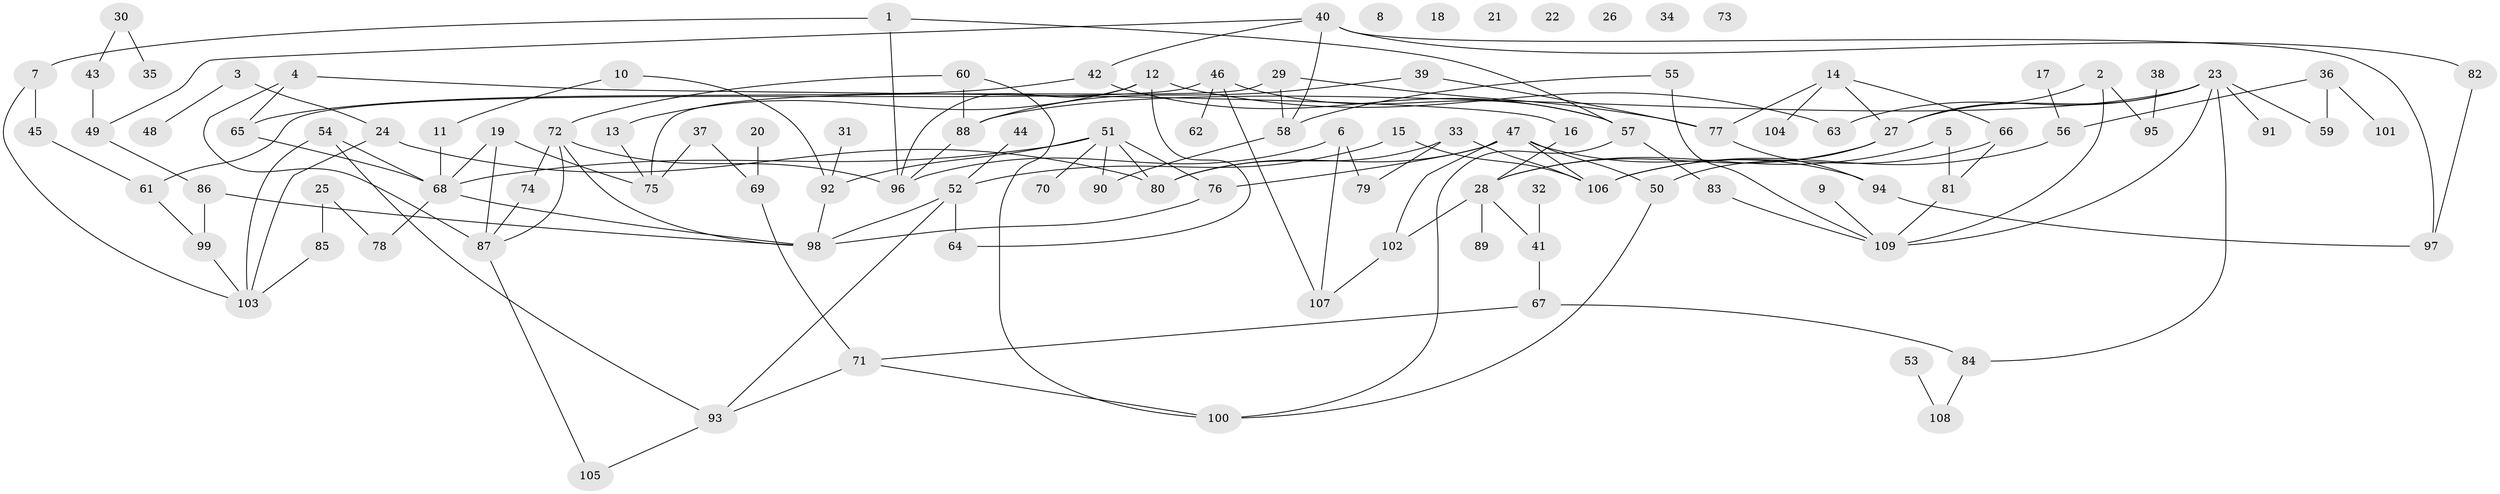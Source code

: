 // Generated by graph-tools (version 1.1) at 2025/39/03/09/25 04:39:13]
// undirected, 109 vertices, 150 edges
graph export_dot {
graph [start="1"]
  node [color=gray90,style=filled];
  1;
  2;
  3;
  4;
  5;
  6;
  7;
  8;
  9;
  10;
  11;
  12;
  13;
  14;
  15;
  16;
  17;
  18;
  19;
  20;
  21;
  22;
  23;
  24;
  25;
  26;
  27;
  28;
  29;
  30;
  31;
  32;
  33;
  34;
  35;
  36;
  37;
  38;
  39;
  40;
  41;
  42;
  43;
  44;
  45;
  46;
  47;
  48;
  49;
  50;
  51;
  52;
  53;
  54;
  55;
  56;
  57;
  58;
  59;
  60;
  61;
  62;
  63;
  64;
  65;
  66;
  67;
  68;
  69;
  70;
  71;
  72;
  73;
  74;
  75;
  76;
  77;
  78;
  79;
  80;
  81;
  82;
  83;
  84;
  85;
  86;
  87;
  88;
  89;
  90;
  91;
  92;
  93;
  94;
  95;
  96;
  97;
  98;
  99;
  100;
  101;
  102;
  103;
  104;
  105;
  106;
  107;
  108;
  109;
  1 -- 7;
  1 -- 57;
  1 -- 96;
  2 -- 27;
  2 -- 95;
  2 -- 109;
  3 -- 24;
  3 -- 48;
  4 -- 16;
  4 -- 65;
  4 -- 87;
  5 -- 28;
  5 -- 81;
  6 -- 79;
  6 -- 96;
  6 -- 107;
  7 -- 45;
  7 -- 103;
  9 -- 109;
  10 -- 11;
  10 -- 92;
  11 -- 68;
  12 -- 13;
  12 -- 63;
  12 -- 64;
  12 -- 96;
  13 -- 75;
  14 -- 27;
  14 -- 66;
  14 -- 77;
  14 -- 104;
  15 -- 52;
  15 -- 106;
  16 -- 28;
  17 -- 56;
  19 -- 68;
  19 -- 75;
  19 -- 87;
  20 -- 69;
  23 -- 27;
  23 -- 59;
  23 -- 63;
  23 -- 84;
  23 -- 88;
  23 -- 91;
  23 -- 109;
  24 -- 80;
  24 -- 103;
  25 -- 78;
  25 -- 85;
  27 -- 28;
  27 -- 50;
  28 -- 41;
  28 -- 89;
  28 -- 102;
  29 -- 58;
  29 -- 75;
  29 -- 77;
  30 -- 35;
  30 -- 43;
  31 -- 92;
  32 -- 41;
  33 -- 79;
  33 -- 80;
  33 -- 106;
  36 -- 56;
  36 -- 59;
  36 -- 101;
  37 -- 69;
  37 -- 75;
  38 -- 95;
  39 -- 77;
  39 -- 88;
  40 -- 42;
  40 -- 49;
  40 -- 58;
  40 -- 82;
  40 -- 97;
  41 -- 67;
  42 -- 57;
  42 -- 65;
  43 -- 49;
  44 -- 52;
  45 -- 61;
  46 -- 57;
  46 -- 61;
  46 -- 62;
  46 -- 107;
  47 -- 50;
  47 -- 76;
  47 -- 80;
  47 -- 94;
  47 -- 102;
  47 -- 106;
  49 -- 86;
  50 -- 100;
  51 -- 68;
  51 -- 70;
  51 -- 76;
  51 -- 80;
  51 -- 90;
  51 -- 92;
  52 -- 64;
  52 -- 93;
  52 -- 98;
  53 -- 108;
  54 -- 68;
  54 -- 93;
  54 -- 103;
  55 -- 58;
  55 -- 109;
  56 -- 106;
  57 -- 83;
  57 -- 100;
  58 -- 90;
  60 -- 72;
  60 -- 88;
  60 -- 100;
  61 -- 99;
  65 -- 68;
  66 -- 81;
  66 -- 106;
  67 -- 71;
  67 -- 84;
  68 -- 78;
  68 -- 98;
  69 -- 71;
  71 -- 93;
  71 -- 100;
  72 -- 74;
  72 -- 87;
  72 -- 96;
  72 -- 98;
  74 -- 87;
  76 -- 98;
  77 -- 94;
  81 -- 109;
  82 -- 97;
  83 -- 109;
  84 -- 108;
  85 -- 103;
  86 -- 98;
  86 -- 99;
  87 -- 105;
  88 -- 96;
  92 -- 98;
  93 -- 105;
  94 -- 97;
  99 -- 103;
  102 -- 107;
}
